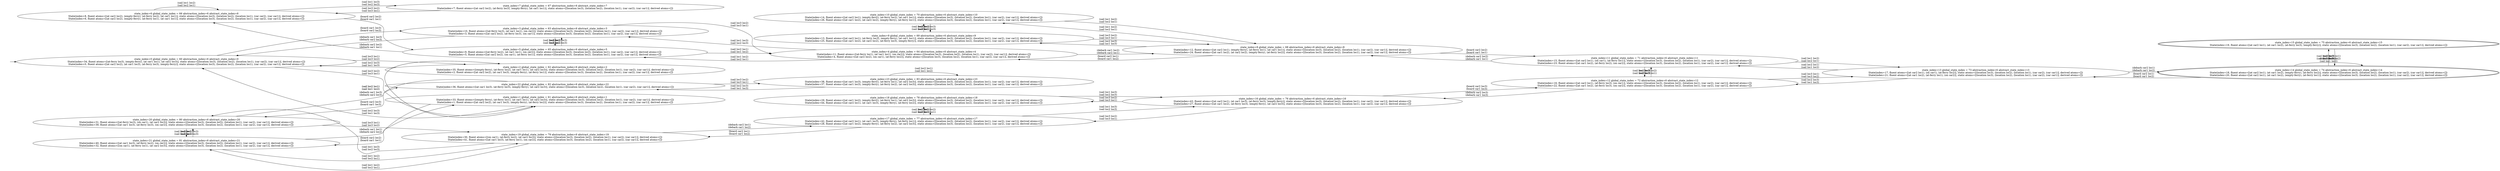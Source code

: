 digraph {
rankdir="LR"
s0[label="state_index=0 global_state_index = 60 abstraction_index=6 abstract_state_index=0
State(index=34, fluent atoms=[(at-ferry loc3), (empty-ferry), (at car1 loc1), (at car2 loc3)], static atoms=[(location loc3), (location loc2), (location loc1), (car car2), (car car1)], derived atoms=[])
State(index=0, fluent atoms=[(at car2 loc2), (at car1 loc3), (at-ferry loc3), (empty-ferry)], static atoms=[(location loc3), (location loc2), (location loc1), (car car2), (car car1)], derived atoms=[])
"]
s1[label="state_index=1 global_state_index = 61 abstraction_index=6 abstract_state_index=1
State(index=33, fluent atoms=[(empty-ferry), (at-ferry loc1), (at car1 loc1), (at car2 loc3)], static atoms=[(location loc3), (location loc2), (location loc1), (car car2), (car car1)], derived atoms=[])
State(index=1, fluent atoms=[(at car2 loc2), (at car1 loc3), (empty-ferry), (at-ferry loc2)], static atoms=[(location loc3), (location loc2), (location loc1), (car car2), (car car1)], derived atoms=[])
"]
s2[label="state_index=2 global_state_index = 62 abstraction_index=6 abstract_state_index=2
State(index=35, fluent atoms=[(empty-ferry), (at-ferry loc2), (at car1 loc1), (at car2 loc3)], static atoms=[(location loc3), (location loc2), (location loc1), (car car2), (car car1)], derived atoms=[])
State(index=2, fluent atoms=[(at car2 loc2), (at car1 loc3), (empty-ferry), (at-ferry loc1)], static atoms=[(location loc3), (location loc2), (location loc1), (car car2), (car car1)], derived atoms=[])
"]
s3[label="state_index=3 global_state_index = 63 abstraction_index=6 abstract_state_index=3
State(index=10, fluent atoms=[(at-ferry loc3), (at car1 loc1), (on car2)], static atoms=[(location loc3), (location loc2), (location loc1), (car car2), (car car1)], derived atoms=[])
State(index=3, fluent atoms=[(at car2 loc2), (at-ferry loc3), (on car1)], static atoms=[(location loc3), (location loc2), (location loc1), (car car2), (car car1)], derived atoms=[])
"]
s4[label="state_index=4 global_state_index = 64 abstraction_index=6 abstract_state_index=4
State(index=11, fluent atoms=[(at-ferry loc1), (at car1 loc1), (on car2)], static atoms=[(location loc3), (location loc2), (location loc1), (car car2), (car car1)], derived atoms=[])
State(index=4, fluent atoms=[(at car2 loc2), (on car1), (at-ferry loc2)], static atoms=[(location loc3), (location loc2), (location loc1), (car car2), (car car1)], derived atoms=[])
"]
s5[label="state_index=5 global_state_index = 65 abstraction_index=6 abstract_state_index=5
State(index=9, fluent atoms=[(at-ferry loc2), (at car1 loc1), (on car2)], static atoms=[(location loc3), (location loc2), (location loc1), (car car2), (car car1)], derived atoms=[])
State(index=5, fluent atoms=[(at car2 loc2), (on car1), (at-ferry loc1)], static atoms=[(location loc3), (location loc2), (location loc1), (car car2), (car car1)], derived atoms=[])
"]
s6[label="state_index=6 global_state_index = 66 abstraction_index=6 abstract_state_index=6
State(index=8, fluent atoms=[(at car2 loc2), (empty-ferry), (at-ferry loc2), (at car1 loc1)], static atoms=[(location loc3), (location loc2), (location loc1), (car car2), (car car1)], derived atoms=[])
State(index=6, fluent atoms=[(at car2 loc2), (empty-ferry), (at-ferry loc1), (at car1 loc1)], static atoms=[(location loc3), (location loc2), (location loc1), (car car2), (car car1)], derived atoms=[])
"]
s7[label="state_index=7 global_state_index = 67 abstraction_index=6 abstract_state_index=7
State(index=7, fluent atoms=[(at car2 loc2), (at-ferry loc3), (empty-ferry), (at car1 loc1)], static atoms=[(location loc3), (location loc2), (location loc1), (car car2), (car car1)], derived atoms=[])
"]
s8[label="state_index=8 global_state_index = 68 abstraction_index=6 abstract_state_index=8
State(index=12, fluent atoms=[(at car2 loc1), (empty-ferry), (at-ferry loc1), (at car1 loc1)], static atoms=[(location loc3), (location loc2), (location loc1), (car car2), (car car1)], derived atoms=[])
State(index=24, fluent atoms=[(at car1 loc2), (at car2 loc2), (empty-ferry), (at-ferry loc2)], static atoms=[(location loc3), (location loc2), (location loc1), (car car2), (car car1)], derived atoms=[])
"]
s9[label="state_index=9 global_state_index = 69 abstraction_index=6 abstract_state_index=9
State(index=13, fluent atoms=[(at car2 loc1), (at-ferry loc3), (empty-ferry), (at car1 loc1)], static atoms=[(location loc3), (location loc2), (location loc1), (car car2), (car car1)], derived atoms=[])
State(index=25, fluent atoms=[(at car1 loc2), (at car2 loc2), (at-ferry loc3), (empty-ferry)], static atoms=[(location loc3), (location loc2), (location loc1), (car car2), (car car1)], derived atoms=[])
"]
s10[label="state_index=10 global_state_index = 70 abstraction_index=6 abstract_state_index=10
State(index=14, fluent atoms=[(at car2 loc1), (empty-ferry), (at-ferry loc2), (at car1 loc1)], static atoms=[(location loc3), (location loc2), (location loc1), (car car2), (car car1)], derived atoms=[])
State(index=26, fluent atoms=[(at car1 loc2), (at car2 loc2), (empty-ferry), (at-ferry loc1)], static atoms=[(location loc3), (location loc2), (location loc1), (car car2), (car car1)], derived atoms=[])
"]
s11[label="state_index=11 global_state_index = 71 abstraction_index=6 abstract_state_index=11
State(index=15, fluent atoms=[(at car2 loc1), (on car1), (at-ferry loc1)], static atoms=[(location loc3), (location loc2), (location loc1), (car car2), (car car1)], derived atoms=[])
State(index=23, fluent atoms=[(at car1 loc2), (at-ferry loc2), (on car2)], static atoms=[(location loc3), (location loc2), (location loc1), (car car2), (car car1)], derived atoms=[])
"]
s12[label="state_index=12 global_state_index = 72 abstraction_index=6 abstract_state_index=12
State(index=16, fluent atoms=[(at car2 loc1), (at-ferry loc3), (on car1)], static atoms=[(location loc3), (location loc2), (location loc1), (car car2), (car car1)], derived atoms=[])
State(index=22, fluent atoms=[(at car1 loc2), (at-ferry loc3), (on car2)], static atoms=[(location loc3), (location loc2), (location loc1), (car car2), (car car1)], derived atoms=[])
"]
s13[label="state_index=13 global_state_index = 73 abstraction_index=6 abstract_state_index=13
State(index=17, fluent atoms=[(at car2 loc1), (on car1), (at-ferry loc2)], static atoms=[(location loc3), (location loc2), (location loc1), (car car2), (car car1)], derived atoms=[])
State(index=21, fluent atoms=[(at car1 loc2), (at-ferry loc1), (on car2)], static atoms=[(location loc3), (location loc2), (location loc1), (car car2), (car car1)], derived atoms=[])
"]
s14[peripheries=2,label="state_index=14 global_state_index = 74 abstraction_index=6 abstract_state_index=14
State(index=18, fluent atoms=[(at car2 loc1), (at car1 loc2), (empty-ferry), (at-ferry loc2)], static atoms=[(location loc3), (location loc2), (location loc1), (car car2), (car car1)], derived atoms=[])
State(index=20, fluent atoms=[(at car2 loc1), (at car1 loc2), (empty-ferry), (at-ferry loc1)], static atoms=[(location loc3), (location loc2), (location loc1), (car car2), (car car1)], derived atoms=[])
"]
s15[peripheries=2,label="state_index=15 global_state_index = 75 abstraction_index=6 abstract_state_index=15
State(index=19, fluent atoms=[(at car2 loc1), (at car1 loc2), (at-ferry loc3), (empty-ferry)], static atoms=[(location loc3), (location loc2), (location loc1), (car car2), (car car1)], derived atoms=[])
"]
s16[label="state_index=16 global_state_index = 76 abstraction_index=6 abstract_state_index=16
State(index=43, fluent atoms=[(at car2 loc1), (at car1 loc3), (at-ferry loc3), (empty-ferry)], static atoms=[(location loc3), (location loc2), (location loc1), (car car2), (car car1)], derived atoms=[])
State(index=27, fluent atoms=[(at car1 loc2), (at-ferry loc3), (empty-ferry), (at car2 loc3)], static atoms=[(location loc3), (location loc2), (location loc1), (car car2), (car car1)], derived atoms=[])
"]
s17[label="state_index=17 global_state_index = 77 abstraction_index=6 abstract_state_index=17
State(index=42, fluent atoms=[(at car2 loc1), (at car1 loc3), (empty-ferry), (at-ferry loc1)], static atoms=[(location loc3), (location loc2), (location loc1), (car car2), (car car1)], derived atoms=[])
State(index=28, fluent atoms=[(at car1 loc2), (empty-ferry), (at-ferry loc2), (at car2 loc3)], static atoms=[(location loc3), (location loc2), (location loc1), (car car2), (car car1)], derived atoms=[])
"]
s18[label="state_index=18 global_state_index = 78 abstraction_index=6 abstract_state_index=18
State(index=29, fluent atoms=[(at car1 loc2), (empty-ferry), (at-ferry loc1), (at car2 loc3)], static atoms=[(location loc3), (location loc2), (location loc1), (car car2), (car car1)], derived atoms=[])
State(index=44, fluent atoms=[(at car2 loc1), (at car1 loc3), (empty-ferry), (at-ferry loc2)], static atoms=[(location loc3), (location loc2), (location loc1), (car car2), (car car1)], derived atoms=[])
"]
s19[label="state_index=19 global_state_index = 79 abstraction_index=6 abstract_state_index=19
State(index=30, fluent atoms=[(on car1), (at-ferry loc2), (at car2 loc3)], static atoms=[(location loc3), (location loc2), (location loc1), (car car2), (car car1)], derived atoms=[])
State(index=41, fluent atoms=[(at car1 loc3), (at-ferry loc1), (on car2)], static atoms=[(location loc3), (location loc2), (location loc1), (car car2), (car car1)], derived atoms=[])
"]
s20[label="state_index=20 global_state_index = 80 abstraction_index=6 abstract_state_index=20
State(index=31, fluent atoms=[(at-ferry loc3), (on car1), (at car2 loc3)], static atoms=[(location loc3), (location loc2), (location loc1), (car car2), (car car1)], derived atoms=[])
State(index=39, fluent atoms=[(at car1 loc3), (at-ferry loc3), (on car2)], static atoms=[(location loc3), (location loc2), (location loc1), (car car2), (car car1)], derived atoms=[])
"]
s21[label="state_index=21 global_state_index = 81 abstraction_index=6 abstract_state_index=21
State(index=40, fluent atoms=[(at car1 loc3), (at-ferry loc2), (on car2)], static atoms=[(location loc3), (location loc2), (location loc1), (car car2), (car car1)], derived atoms=[])
State(index=32, fluent atoms=[(on car1), (at-ferry loc1), (at car2 loc3)], static atoms=[(location loc3), (location loc2), (location loc1), (car car2), (car car1)], derived atoms=[])
"]
s22[label="state_index=22 global_state_index = 82 abstraction_index=6 abstract_state_index=22
State(index=36, fluent atoms=[(at car1 loc3), (at-ferry loc3), (empty-ferry), (at car2 loc3)], static atoms=[(location loc3), (location loc2), (location loc1), (car car2), (car car1)], derived atoms=[])
"]
s23[label="state_index=23 global_state_index = 83 abstraction_index=6 abstract_state_index=23
State(index=38, fluent atoms=[(at car1 loc3), (empty-ferry), (at-ferry loc1), (at car2 loc3)], static atoms=[(location loc3), (location loc2), (location loc1), (car car2), (car car1)], derived atoms=[])
State(index=37, fluent atoms=[(at car1 loc3), (empty-ferry), (at-ferry loc2), (at car2 loc3)], static atoms=[(location loc3), (location loc2), (location loc1), (car car2), (car car1)], derived atoms=[])
"]
Dangling [ label = "", style = invis ]
{ rank = same; Dangling }
Dangling -> s0
{ rank = same; s23}
{ rank = same; s1,s2,s7,s22}
{ rank = same; s0,s6,s20,s21}
{ rank = same; s3,s5,s19}
{ rank = same; s4,s9,s10,s17,s18}
{ rank = same; s8,s16}
{ rank = same; s11,s12}
{ rank = same; s13}
{ rank = same; s14,s15}
s0->s1 [label="(sail loc3 loc2)
(sail loc3 loc1)
"]
s0->s2 [label="(sail loc3 loc1)
(sail loc3 loc2)
"]
s0->s3 [label="(board car1 loc3)
(board car2 loc3)
"]
s1->s0 [label="(sail loc2 loc3)
(sail loc1 loc3)
"]
s1->s2 [label="(sail loc2 loc1)
(sail loc1 loc2)
"]
s1->s21 [label="(board car2 loc2)
(board car1 loc1)
"]
s2->s0 [label="(sail loc2 loc3)
(sail loc1 loc3)
"]
s2->s1 [label="(sail loc2 loc1)
(sail loc1 loc2)
"]
s3->s0 [label="(debark car1 loc3)
(debark car2 loc3)
"]
s3->s4 [label="(sail loc3 loc2)
(sail loc3 loc1)
"]
s3->s5 [label="(sail loc3 loc1)
(sail loc3 loc2)
"]
s4->s3 [label="(sail loc1 loc3)
(sail loc2 loc3)
"]
s4->s5 [label="(sail loc1 loc2)
(sail loc2 loc1)
"]
s4->s8 [label="(debark car1 loc2)
(debark car2 loc1)
"]
s5->s3 [label="(sail loc2 loc3)
(sail loc1 loc3)
"]
s5->s4 [label="(sail loc2 loc1)
(sail loc1 loc2)
"]
s5->s6 [label="(debark car2 loc2)
(debark car1 loc1)
"]
s6->s5 [label="(board car2 loc2)
(board car1 loc1)
"]
s6->s6 [label="(sail loc1 loc2)
(sail loc2 loc1)
"]
s6->s7 [label="(sail loc1 loc3)
(sail loc2 loc3)
"]
s7->s6 [label="(sail loc3 loc2)
(sail loc3 loc1)
"]
s8->s4 [label="(board car2 loc1)
(board car1 loc2)
"]
s8->s9 [label="(sail loc2 loc3)
(sail loc1 loc3)
"]
s8->s10 [label="(sail loc1 loc2)
(sail loc2 loc1)
"]
s8->s11 [label="(board car2 loc2)
(board car1 loc1)
"]
s9->s8 [label="(sail loc3 loc2)
(sail loc3 loc1)
"]
s9->s10 [label="(sail loc3 loc1)
(sail loc3 loc2)
"]
s10->s8 [label="(sail loc1 loc2)
(sail loc2 loc1)
"]
s10->s9 [label="(sail loc2 loc3)
(sail loc1 loc3)
"]
s11->s8 [label="(debark car2 loc2)
(debark car1 loc1)
"]
s11->s12 [label="(sail loc1 loc3)
(sail loc2 loc3)
"]
s11->s13 [label="(sail loc1 loc2)
(sail loc2 loc1)
"]
s12->s11 [label="(sail loc3 loc2)
(sail loc3 loc1)
"]
s12->s13 [label="(sail loc3 loc1)
(sail loc3 loc2)
"]
s12->s16 [label="(debark car2 loc3)
(debark car1 loc3)
"]
s13->s11 [label="(sail loc2 loc1)
(sail loc1 loc2)
"]
s13->s12 [label="(sail loc2 loc3)
(sail loc1 loc3)
"]
s13->s14 [label="(debark car2 loc1)
(debark car1 loc2)
"]
s14->s13 [label="(board car2 loc1)
(board car1 loc2)
"]
s14->s14 [label="(sail loc2 loc1)
(sail loc1 loc2)
"]
s14->s15 [label="(sail loc2 loc3)
(sail loc1 loc3)
"]
s15->s14 [label="(sail loc3 loc1)
(sail loc3 loc2)
"]
s16->s12 [label="(board car2 loc3)
(board car1 loc3)
"]
s16->s17 [label="(sail loc3 loc2)
(sail loc3 loc1)
"]
s16->s18 [label="(sail loc3 loc2)
(sail loc3 loc1)
"]
s17->s16 [label="(sail loc1 loc3)
(sail loc2 loc3)
"]
s17->s18 [label="(sail loc1 loc2)
(sail loc2 loc1)
"]
s17->s19 [label="(board car2 loc1)
(board car1 loc2)
"]
s18->s16 [label="(sail loc1 loc3)
(sail loc2 loc3)
"]
s18->s17 [label="(sail loc1 loc2)
(sail loc2 loc1)
"]
s19->s17 [label="(debark car2 loc1)
(debark car1 loc2)
"]
s19->s20 [label="(sail loc1 loc3)
(sail loc2 loc3)
"]
s19->s21 [label="(sail loc1 loc2)
(sail loc2 loc1)
"]
s20->s19 [label="(sail loc3 loc1)
(sail loc3 loc2)
"]
s20->s21 [label="(sail loc3 loc2)
(sail loc3 loc1)
"]
s20->s22 [label="(debark car1 loc3)
(debark car2 loc3)
"]
s21->s1 [label="(debark car1 loc1)
(debark car2 loc2)
"]
s21->s19 [label="(sail loc1 loc2)
(sail loc2 loc1)
"]
s21->s20 [label="(sail loc1 loc3)
(sail loc2 loc3)
"]
s22->s20 [label="(board car2 loc3)
(board car1 loc3)
"]
s22->s23 [label="(sail loc3 loc2)
(sail loc3 loc1)
"]
s23->s22 [label="(sail loc2 loc3)
(sail loc1 loc3)
"]
s23->s23 [label="(sail loc2 loc1)
(sail loc1 loc2)
"]
}
